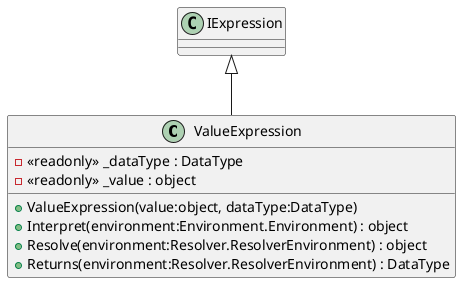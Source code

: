 @startuml
class ValueExpression {
    - <<readonly>> _dataType : DataType
    - <<readonly>> _value : object
    + ValueExpression(value:object, dataType:DataType)
    + Interpret(environment:Environment.Environment) : object
    + Resolve(environment:Resolver.ResolverEnvironment) : object
    + Returns(environment:Resolver.ResolverEnvironment) : DataType
}
IExpression <|-- ValueExpression
@enduml
